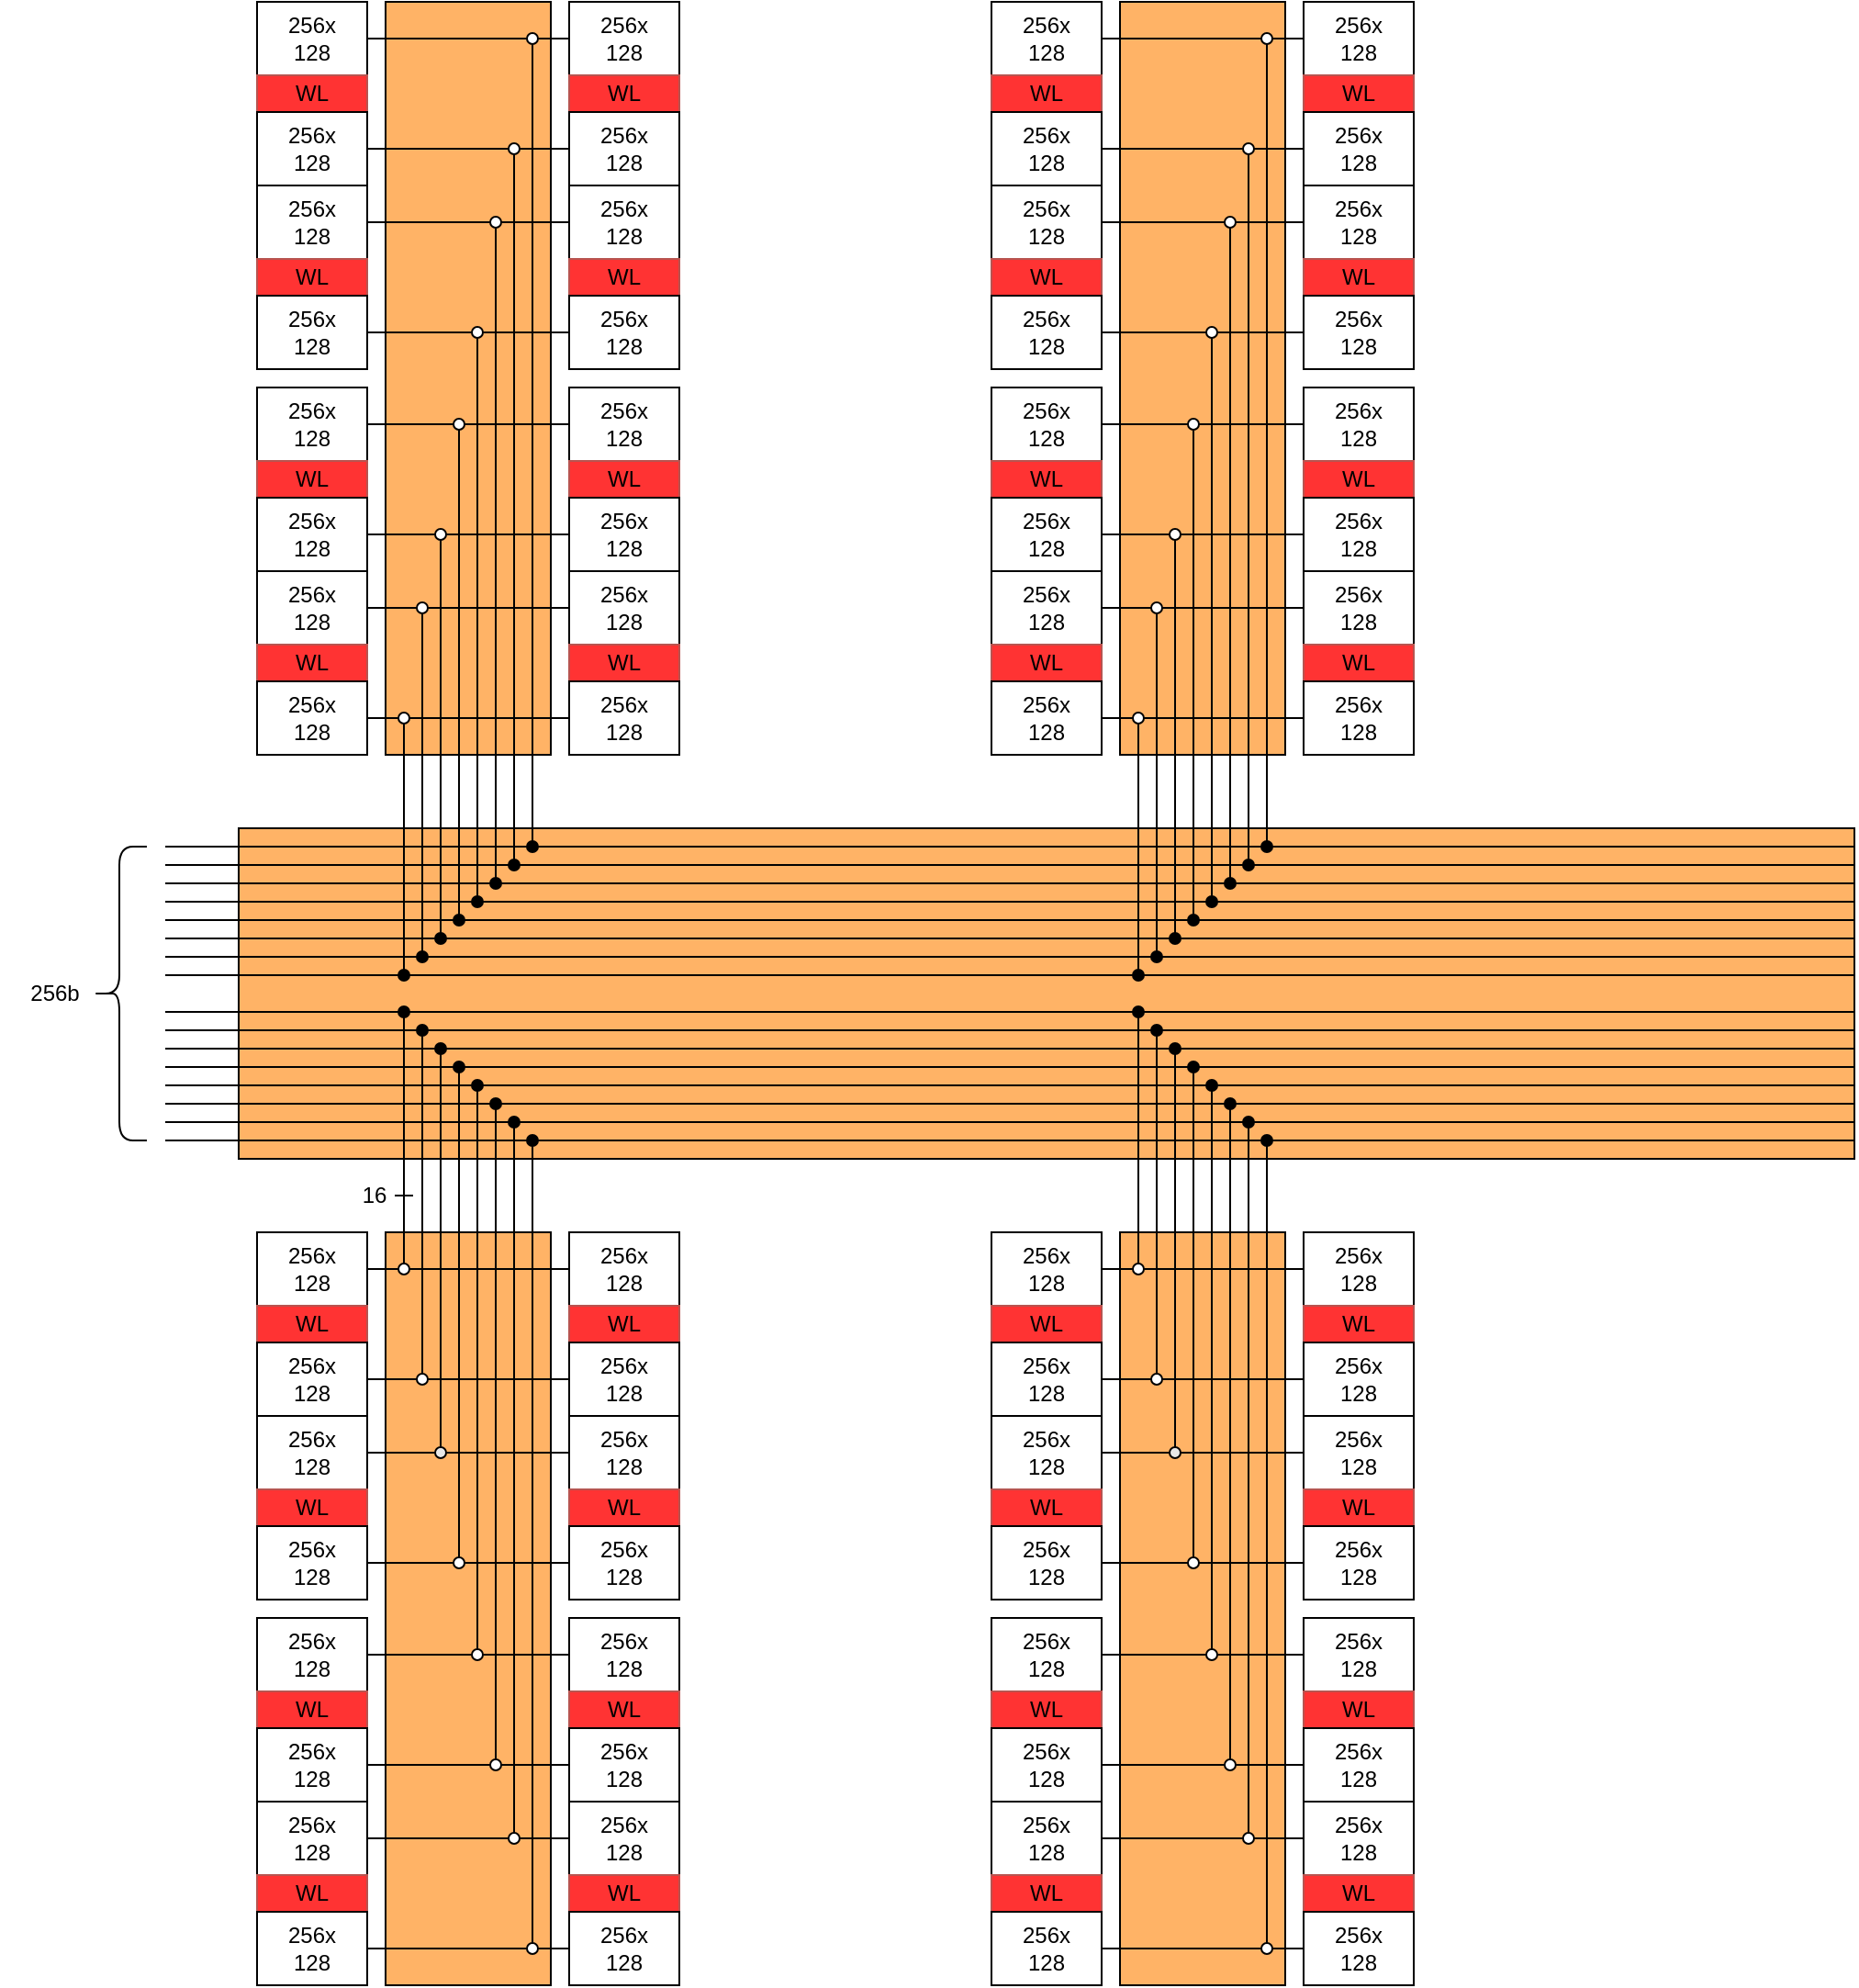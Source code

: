 <mxfile version="26.2.12" pages="2">
  <diagram name="data_path" id="Ddoi-UTif0A0S_QmjPPV">
    <mxGraphModel dx="2040" dy="2358" grid="1" gridSize="10" guides="1" tooltips="1" connect="1" arrows="1" fold="1" page="1" pageScale="1" pageWidth="827" pageHeight="1169" math="0" shadow="0">
      <root>
        <mxCell id="0" />
        <mxCell id="1" parent="0" />
        <mxCell id="xGAvHEMGW50SsRfJmS0v-1" value="" style="rounded=0;whiteSpace=wrap;html=1;fillColor=#FFB366;" vertex="1" parent="1">
          <mxGeometry x="200" y="180" width="880" height="180" as="geometry" />
        </mxCell>
        <mxCell id="xGAvHEMGW50SsRfJmS0v-26" value="" style="rounded=0;whiteSpace=wrap;html=1;fillColor=light-dark(#FFB366,#EDEDED);" vertex="1" parent="1">
          <mxGeometry x="280" y="400" width="90" height="410" as="geometry" />
        </mxCell>
        <mxCell id="xGAvHEMGW50SsRfJmS0v-43" value="" style="endArrow=none;html=1;rounded=0;" edge="1" parent="1">
          <mxGeometry width="50" height="50" relative="1" as="geometry">
            <mxPoint x="160" y="280" as="sourcePoint" />
            <mxPoint x="1080" y="280" as="targetPoint" />
          </mxGeometry>
        </mxCell>
        <mxCell id="xGAvHEMGW50SsRfJmS0v-27" style="edgeStyle=orthogonalEdgeStyle;rounded=0;orthogonalLoop=1;jettySize=auto;html=1;exitX=1;exitY=0.5;exitDx=0;exitDy=0;entryX=0;entryY=0.5;entryDx=0;entryDy=0;endArrow=none;startFill=0;" edge="1" parent="1" source="xGAvHEMGW50SsRfJmS0v-2" target="xGAvHEMGW50SsRfJmS0v-14">
          <mxGeometry relative="1" as="geometry" />
        </mxCell>
        <mxCell id="xGAvHEMGW50SsRfJmS0v-2" value="256x&lt;div&gt;128&lt;/div&gt;" style="rounded=0;whiteSpace=wrap;html=1;" vertex="1" parent="1">
          <mxGeometry x="210" y="400" width="60" height="40" as="geometry" />
        </mxCell>
        <mxCell id="xGAvHEMGW50SsRfJmS0v-3" value="WL" style="rounded=0;whiteSpace=wrap;html=1;fillColor=#FF3333;strokeColor=#b85450;" vertex="1" parent="1">
          <mxGeometry x="210" y="440" width="60" height="20" as="geometry" />
        </mxCell>
        <mxCell id="xGAvHEMGW50SsRfJmS0v-28" style="edgeStyle=orthogonalEdgeStyle;rounded=0;orthogonalLoop=1;jettySize=auto;html=1;exitX=1;exitY=0.5;exitDx=0;exitDy=0;entryX=0;entryY=0.5;entryDx=0;entryDy=0;endArrow=none;startFill=0;" edge="1" parent="1" source="xGAvHEMGW50SsRfJmS0v-4" target="xGAvHEMGW50SsRfJmS0v-16">
          <mxGeometry relative="1" as="geometry" />
        </mxCell>
        <mxCell id="xGAvHEMGW50SsRfJmS0v-4" value="256x&lt;div&gt;128&lt;/div&gt;" style="rounded=0;whiteSpace=wrap;html=1;" vertex="1" parent="1">
          <mxGeometry x="210" y="460" width="60" height="40" as="geometry" />
        </mxCell>
        <mxCell id="xGAvHEMGW50SsRfJmS0v-29" style="edgeStyle=orthogonalEdgeStyle;rounded=0;orthogonalLoop=1;jettySize=auto;html=1;exitX=1;exitY=0.5;exitDx=0;exitDy=0;entryX=0;entryY=0.5;entryDx=0;entryDy=0;endArrow=none;startFill=0;" edge="1" parent="1" source="xGAvHEMGW50SsRfJmS0v-5" target="xGAvHEMGW50SsRfJmS0v-17">
          <mxGeometry relative="1" as="geometry" />
        </mxCell>
        <mxCell id="xGAvHEMGW50SsRfJmS0v-5" value="256x&lt;div&gt;128&lt;/div&gt;" style="rounded=0;whiteSpace=wrap;html=1;" vertex="1" parent="1">
          <mxGeometry x="210" y="500" width="60" height="40" as="geometry" />
        </mxCell>
        <mxCell id="xGAvHEMGW50SsRfJmS0v-6" value="WL" style="rounded=0;whiteSpace=wrap;html=1;fillColor=#FF3333;strokeColor=#b85450;" vertex="1" parent="1">
          <mxGeometry x="210" y="540" width="60" height="20" as="geometry" />
        </mxCell>
        <mxCell id="xGAvHEMGW50SsRfJmS0v-30" style="edgeStyle=orthogonalEdgeStyle;rounded=0;orthogonalLoop=1;jettySize=auto;html=1;exitX=1;exitY=0.5;exitDx=0;exitDy=0;entryX=0;entryY=0.5;entryDx=0;entryDy=0;endArrow=none;startFill=0;" edge="1" parent="1" source="xGAvHEMGW50SsRfJmS0v-7" target="xGAvHEMGW50SsRfJmS0v-19">
          <mxGeometry relative="1" as="geometry" />
        </mxCell>
        <mxCell id="xGAvHEMGW50SsRfJmS0v-7" value="256x&lt;div&gt;128&lt;/div&gt;" style="rounded=0;whiteSpace=wrap;html=1;" vertex="1" parent="1">
          <mxGeometry x="210" y="560" width="60" height="40" as="geometry" />
        </mxCell>
        <mxCell id="xGAvHEMGW50SsRfJmS0v-31" style="edgeStyle=orthogonalEdgeStyle;rounded=0;orthogonalLoop=1;jettySize=auto;html=1;exitX=1;exitY=0.5;exitDx=0;exitDy=0;entryX=0;entryY=0.5;entryDx=0;entryDy=0;endArrow=none;startFill=0;" edge="1" parent="1" source="xGAvHEMGW50SsRfJmS0v-8" target="xGAvHEMGW50SsRfJmS0v-20">
          <mxGeometry relative="1" as="geometry" />
        </mxCell>
        <mxCell id="xGAvHEMGW50SsRfJmS0v-8" value="256x&lt;div&gt;128&lt;/div&gt;" style="rounded=0;whiteSpace=wrap;html=1;" vertex="1" parent="1">
          <mxGeometry x="210" y="610" width="60" height="40" as="geometry" />
        </mxCell>
        <mxCell id="xGAvHEMGW50SsRfJmS0v-9" value="WL" style="rounded=0;whiteSpace=wrap;html=1;fillColor=#FF3333;strokeColor=#b85450;" vertex="1" parent="1">
          <mxGeometry x="210" y="650" width="60" height="20" as="geometry" />
        </mxCell>
        <mxCell id="xGAvHEMGW50SsRfJmS0v-32" style="edgeStyle=orthogonalEdgeStyle;rounded=0;orthogonalLoop=1;jettySize=auto;html=1;exitX=1;exitY=0.5;exitDx=0;exitDy=0;entryX=0;entryY=0.5;entryDx=0;entryDy=0;endArrow=none;startFill=0;" edge="1" parent="1" source="xGAvHEMGW50SsRfJmS0v-10" target="xGAvHEMGW50SsRfJmS0v-22">
          <mxGeometry relative="1" as="geometry" />
        </mxCell>
        <mxCell id="xGAvHEMGW50SsRfJmS0v-10" value="256x&lt;div&gt;128&lt;/div&gt;" style="rounded=0;whiteSpace=wrap;html=1;" vertex="1" parent="1">
          <mxGeometry x="210" y="670" width="60" height="40" as="geometry" />
        </mxCell>
        <mxCell id="xGAvHEMGW50SsRfJmS0v-33" style="edgeStyle=orthogonalEdgeStyle;rounded=0;orthogonalLoop=1;jettySize=auto;html=1;exitX=1;exitY=0.5;exitDx=0;exitDy=0;entryX=0;entryY=0.5;entryDx=0;entryDy=0;endArrow=none;startFill=0;" edge="1" parent="1" source="xGAvHEMGW50SsRfJmS0v-11" target="xGAvHEMGW50SsRfJmS0v-23">
          <mxGeometry relative="1" as="geometry" />
        </mxCell>
        <mxCell id="xGAvHEMGW50SsRfJmS0v-11" value="256x&lt;div&gt;128&lt;/div&gt;" style="rounded=0;whiteSpace=wrap;html=1;" vertex="1" parent="1">
          <mxGeometry x="210" y="710" width="60" height="40" as="geometry" />
        </mxCell>
        <mxCell id="xGAvHEMGW50SsRfJmS0v-12" value="WL" style="rounded=0;whiteSpace=wrap;html=1;fillColor=#FF3333;strokeColor=#b85450;" vertex="1" parent="1">
          <mxGeometry x="210" y="750" width="60" height="20" as="geometry" />
        </mxCell>
        <mxCell id="xGAvHEMGW50SsRfJmS0v-34" style="edgeStyle=orthogonalEdgeStyle;rounded=0;orthogonalLoop=1;jettySize=auto;html=1;exitX=1;exitY=0.5;exitDx=0;exitDy=0;entryX=0;entryY=0.5;entryDx=0;entryDy=0;endArrow=none;startFill=0;" edge="1" parent="1" source="xGAvHEMGW50SsRfJmS0v-13" target="xGAvHEMGW50SsRfJmS0v-25">
          <mxGeometry relative="1" as="geometry" />
        </mxCell>
        <mxCell id="xGAvHEMGW50SsRfJmS0v-13" value="256x&lt;div&gt;128&lt;/div&gt;" style="rounded=0;whiteSpace=wrap;html=1;" vertex="1" parent="1">
          <mxGeometry x="210" y="770" width="60" height="40" as="geometry" />
        </mxCell>
        <mxCell id="xGAvHEMGW50SsRfJmS0v-14" value="256x&lt;div&gt;128&lt;/div&gt;" style="rounded=0;whiteSpace=wrap;html=1;" vertex="1" parent="1">
          <mxGeometry x="380" y="400" width="60" height="40" as="geometry" />
        </mxCell>
        <mxCell id="xGAvHEMGW50SsRfJmS0v-15" value="WL" style="rounded=0;whiteSpace=wrap;html=1;fillColor=#FF3333;strokeColor=#b85450;" vertex="1" parent="1">
          <mxGeometry x="380" y="440" width="60" height="20" as="geometry" />
        </mxCell>
        <mxCell id="xGAvHEMGW50SsRfJmS0v-16" value="256x&lt;div&gt;128&lt;/div&gt;" style="rounded=0;whiteSpace=wrap;html=1;" vertex="1" parent="1">
          <mxGeometry x="380" y="460" width="60" height="40" as="geometry" />
        </mxCell>
        <mxCell id="xGAvHEMGW50SsRfJmS0v-17" value="256x&lt;div&gt;128&lt;/div&gt;" style="rounded=0;whiteSpace=wrap;html=1;" vertex="1" parent="1">
          <mxGeometry x="380" y="500" width="60" height="40" as="geometry" />
        </mxCell>
        <mxCell id="xGAvHEMGW50SsRfJmS0v-18" value="WL" style="rounded=0;whiteSpace=wrap;html=1;fillColor=#FF3333;strokeColor=#b85450;" vertex="1" parent="1">
          <mxGeometry x="380" y="540" width="60" height="20" as="geometry" />
        </mxCell>
        <mxCell id="xGAvHEMGW50SsRfJmS0v-19" value="256x&lt;div&gt;128&lt;/div&gt;" style="rounded=0;whiteSpace=wrap;html=1;" vertex="1" parent="1">
          <mxGeometry x="380" y="560" width="60" height="40" as="geometry" />
        </mxCell>
        <mxCell id="xGAvHEMGW50SsRfJmS0v-20" value="256x&lt;div&gt;128&lt;/div&gt;" style="rounded=0;whiteSpace=wrap;html=1;" vertex="1" parent="1">
          <mxGeometry x="380" y="610" width="60" height="40" as="geometry" />
        </mxCell>
        <mxCell id="xGAvHEMGW50SsRfJmS0v-21" value="WL" style="rounded=0;whiteSpace=wrap;html=1;fillColor=#FF3333;strokeColor=#b85450;" vertex="1" parent="1">
          <mxGeometry x="380" y="650" width="60" height="20" as="geometry" />
        </mxCell>
        <mxCell id="xGAvHEMGW50SsRfJmS0v-22" value="256x&lt;div&gt;128&lt;/div&gt;" style="rounded=0;whiteSpace=wrap;html=1;" vertex="1" parent="1">
          <mxGeometry x="380" y="670" width="60" height="40" as="geometry" />
        </mxCell>
        <mxCell id="xGAvHEMGW50SsRfJmS0v-23" value="256x&lt;div&gt;128&lt;/div&gt;" style="rounded=0;whiteSpace=wrap;html=1;" vertex="1" parent="1">
          <mxGeometry x="380" y="710" width="60" height="40" as="geometry" />
        </mxCell>
        <mxCell id="xGAvHEMGW50SsRfJmS0v-24" value="WL" style="rounded=0;whiteSpace=wrap;html=1;fillColor=#FF3333;strokeColor=#b85450;" vertex="1" parent="1">
          <mxGeometry x="380" y="750" width="60" height="20" as="geometry" />
        </mxCell>
        <mxCell id="xGAvHEMGW50SsRfJmS0v-25" value="256x&lt;div&gt;128&lt;/div&gt;" style="rounded=0;whiteSpace=wrap;html=1;" vertex="1" parent="1">
          <mxGeometry x="380" y="770" width="60" height="40" as="geometry" />
        </mxCell>
        <mxCell id="xGAvHEMGW50SsRfJmS0v-36" value="" style="endArrow=none;html=1;rounded=0;" edge="1" parent="1">
          <mxGeometry width="50" height="50" relative="1" as="geometry">
            <mxPoint x="160" y="350" as="sourcePoint" />
            <mxPoint x="1080" y="350" as="targetPoint" />
          </mxGeometry>
        </mxCell>
        <mxCell id="xGAvHEMGW50SsRfJmS0v-37" value="" style="endArrow=none;html=1;rounded=0;" edge="1" parent="1">
          <mxGeometry width="50" height="50" relative="1" as="geometry">
            <mxPoint x="160" y="340" as="sourcePoint" />
            <mxPoint x="1080" y="340" as="targetPoint" />
          </mxGeometry>
        </mxCell>
        <mxCell id="xGAvHEMGW50SsRfJmS0v-38" value="" style="endArrow=none;html=1;rounded=0;" edge="1" parent="1">
          <mxGeometry width="50" height="50" relative="1" as="geometry">
            <mxPoint x="160" y="330" as="sourcePoint" />
            <mxPoint x="1080" y="330" as="targetPoint" />
          </mxGeometry>
        </mxCell>
        <mxCell id="xGAvHEMGW50SsRfJmS0v-39" value="" style="endArrow=none;html=1;rounded=0;" edge="1" parent="1">
          <mxGeometry width="50" height="50" relative="1" as="geometry">
            <mxPoint x="160" y="320" as="sourcePoint" />
            <mxPoint x="1080" y="320" as="targetPoint" />
          </mxGeometry>
        </mxCell>
        <mxCell id="xGAvHEMGW50SsRfJmS0v-40" value="" style="endArrow=none;html=1;rounded=0;" edge="1" parent="1">
          <mxGeometry width="50" height="50" relative="1" as="geometry">
            <mxPoint x="160" y="310" as="sourcePoint" />
            <mxPoint x="1080" y="310" as="targetPoint" />
          </mxGeometry>
        </mxCell>
        <mxCell id="xGAvHEMGW50SsRfJmS0v-41" value="" style="endArrow=none;html=1;rounded=0;" edge="1" parent="1">
          <mxGeometry width="50" height="50" relative="1" as="geometry">
            <mxPoint x="160" y="300" as="sourcePoint" />
            <mxPoint x="1080" y="300" as="targetPoint" />
          </mxGeometry>
        </mxCell>
        <mxCell id="xGAvHEMGW50SsRfJmS0v-42" value="" style="endArrow=none;html=1;rounded=0;" edge="1" parent="1">
          <mxGeometry width="50" height="50" relative="1" as="geometry">
            <mxPoint x="160" y="290" as="sourcePoint" />
            <mxPoint x="1080" y="290" as="targetPoint" />
          </mxGeometry>
        </mxCell>
        <mxCell id="xGAvHEMGW50SsRfJmS0v-45" value="" style="endArrow=oval;html=1;rounded=0;strokeColor=default;align=center;verticalAlign=middle;fontFamily=Helvetica;fontSize=11;fontColor=default;labelBackgroundColor=default;startArrow=oval;startFill=1;endFill=1;flowAnimation=0;startFillColor=#FFFFFF;" edge="1" parent="1">
          <mxGeometry width="50" height="50" relative="1" as="geometry">
            <mxPoint x="300" y="480" as="sourcePoint" />
            <mxPoint x="300" y="290" as="targetPoint" />
          </mxGeometry>
        </mxCell>
        <mxCell id="xGAvHEMGW50SsRfJmS0v-46" value="" style="endArrow=oval;html=1;rounded=0;strokeColor=default;align=center;verticalAlign=middle;fontFamily=Helvetica;fontSize=11;fontColor=default;labelBackgroundColor=default;startArrow=oval;startFill=1;endFill=1;flowAnimation=0;startFillColor=#E8E8E8;" edge="1" parent="1">
          <mxGeometry width="50" height="50" relative="1" as="geometry">
            <mxPoint x="310" y="520" as="sourcePoint" />
            <mxPoint x="310" y="300" as="targetPoint" />
          </mxGeometry>
        </mxCell>
        <mxCell id="xGAvHEMGW50SsRfJmS0v-47" value="" style="endArrow=oval;html=1;rounded=0;strokeColor=default;align=center;verticalAlign=middle;fontFamily=Helvetica;fontSize=11;fontColor=default;labelBackgroundColor=default;startArrow=oval;startFill=1;endFill=1;flowAnimation=0;startFillColor=#FFFFFF;" edge="1" parent="1">
          <mxGeometry width="50" height="50" relative="1" as="geometry">
            <mxPoint x="320" y="580" as="sourcePoint" />
            <mxPoint x="320" y="310" as="targetPoint" />
          </mxGeometry>
        </mxCell>
        <mxCell id="xGAvHEMGW50SsRfJmS0v-48" value="" style="endArrow=oval;html=1;rounded=0;strokeColor=default;align=center;verticalAlign=middle;fontFamily=Helvetica;fontSize=11;fontColor=default;labelBackgroundColor=default;startArrow=oval;startFill=1;endFill=1;flowAnimation=0;startFillColor=#FFFFFF;" edge="1" parent="1">
          <mxGeometry width="50" height="50" relative="1" as="geometry">
            <mxPoint x="330" y="630" as="sourcePoint" />
            <mxPoint x="330" y="320" as="targetPoint" />
          </mxGeometry>
        </mxCell>
        <mxCell id="xGAvHEMGW50SsRfJmS0v-49" value="" style="endArrow=oval;html=1;rounded=0;strokeColor=default;align=center;verticalAlign=middle;fontFamily=Helvetica;fontSize=11;fontColor=default;labelBackgroundColor=default;startArrow=oval;startFill=1;endFill=1;flowAnimation=0;startFillColor=#FFFFFF;" edge="1" parent="1">
          <mxGeometry width="50" height="50" relative="1" as="geometry">
            <mxPoint x="340" y="690" as="sourcePoint" />
            <mxPoint x="340" y="330" as="targetPoint" />
          </mxGeometry>
        </mxCell>
        <mxCell id="xGAvHEMGW50SsRfJmS0v-50" value="" style="endArrow=oval;html=1;rounded=0;strokeColor=default;align=center;verticalAlign=middle;fontFamily=Helvetica;fontSize=11;fontColor=default;labelBackgroundColor=default;startArrow=oval;startFill=1;endFill=1;flowAnimation=0;startFillColor=#FFFFFF;" edge="1" parent="1">
          <mxGeometry width="50" height="50" relative="1" as="geometry">
            <mxPoint x="350" y="730" as="sourcePoint" />
            <mxPoint x="350" y="340" as="targetPoint" />
          </mxGeometry>
        </mxCell>
        <mxCell id="xGAvHEMGW50SsRfJmS0v-51" value="" style="endArrow=oval;html=1;rounded=0;strokeColor=default;align=center;verticalAlign=middle;fontFamily=Helvetica;fontSize=11;fontColor=default;labelBackgroundColor=default;startArrow=oval;startFill=1;endFill=1;flowAnimation=0;startFillColor=#FFFFFF;" edge="1" parent="1">
          <mxGeometry width="50" height="50" relative="1" as="geometry">
            <mxPoint x="360" y="790" as="sourcePoint" />
            <mxPoint x="360" y="350" as="targetPoint" />
          </mxGeometry>
        </mxCell>
        <mxCell id="xGAvHEMGW50SsRfJmS0v-44" value="" style="endArrow=oval;html=1;rounded=0;startArrow=oval;startFill=1;endFill=1;flowAnimation=0;startFillColor=#FFFFFF;" edge="1" parent="1">
          <mxGeometry width="50" height="50" relative="1" as="geometry">
            <mxPoint x="290" y="420" as="sourcePoint" />
            <mxPoint x="290" y="280" as="targetPoint" />
          </mxGeometry>
        </mxCell>
        <mxCell id="xGAvHEMGW50SsRfJmS0v-56" value="" style="endArrow=none;html=1;rounded=0;" edge="1" parent="1">
          <mxGeometry width="50" height="50" relative="1" as="geometry">
            <mxPoint x="160" y="190" as="sourcePoint" />
            <mxPoint x="1080" y="190" as="targetPoint" />
          </mxGeometry>
        </mxCell>
        <mxCell id="xGAvHEMGW50SsRfJmS0v-57" value="" style="endArrow=none;html=1;rounded=0;" edge="1" parent="1">
          <mxGeometry width="50" height="50" relative="1" as="geometry">
            <mxPoint x="160" y="260" as="sourcePoint" />
            <mxPoint x="1080" y="260" as="targetPoint" />
          </mxGeometry>
        </mxCell>
        <mxCell id="xGAvHEMGW50SsRfJmS0v-58" value="" style="endArrow=none;html=1;rounded=0;" edge="1" parent="1">
          <mxGeometry width="50" height="50" relative="1" as="geometry">
            <mxPoint x="160" y="250" as="sourcePoint" />
            <mxPoint x="1080" y="250" as="targetPoint" />
          </mxGeometry>
        </mxCell>
        <mxCell id="xGAvHEMGW50SsRfJmS0v-59" value="" style="endArrow=none;html=1;rounded=0;" edge="1" parent="1">
          <mxGeometry width="50" height="50" relative="1" as="geometry">
            <mxPoint x="160" y="240" as="sourcePoint" />
            <mxPoint x="1080" y="240" as="targetPoint" />
          </mxGeometry>
        </mxCell>
        <mxCell id="xGAvHEMGW50SsRfJmS0v-60" value="" style="endArrow=none;html=1;rounded=0;" edge="1" parent="1">
          <mxGeometry width="50" height="50" relative="1" as="geometry">
            <mxPoint x="160" y="230" as="sourcePoint" />
            <mxPoint x="1080" y="230" as="targetPoint" />
          </mxGeometry>
        </mxCell>
        <mxCell id="xGAvHEMGW50SsRfJmS0v-61" value="" style="endArrow=none;html=1;rounded=0;" edge="1" parent="1">
          <mxGeometry width="50" height="50" relative="1" as="geometry">
            <mxPoint x="160" y="220" as="sourcePoint" />
            <mxPoint x="1080" y="220" as="targetPoint" />
          </mxGeometry>
        </mxCell>
        <mxCell id="xGAvHEMGW50SsRfJmS0v-62" value="" style="endArrow=none;html=1;rounded=0;" edge="1" parent="1">
          <mxGeometry width="50" height="50" relative="1" as="geometry">
            <mxPoint x="160" y="210" as="sourcePoint" />
            <mxPoint x="1080" y="210" as="targetPoint" />
          </mxGeometry>
        </mxCell>
        <mxCell id="xGAvHEMGW50SsRfJmS0v-63" value="" style="endArrow=none;html=1;rounded=0;" edge="1" parent="1">
          <mxGeometry width="50" height="50" relative="1" as="geometry">
            <mxPoint x="160" y="200" as="sourcePoint" />
            <mxPoint x="1080" y="200" as="targetPoint" />
          </mxGeometry>
        </mxCell>
        <mxCell id="xGAvHEMGW50SsRfJmS0v-64" value="" style="rounded=0;whiteSpace=wrap;html=1;fillColor=light-dark(#FFB366,#EDEDED);" vertex="1" parent="1">
          <mxGeometry x="680" y="400" width="90" height="410" as="geometry" />
        </mxCell>
        <mxCell id="xGAvHEMGW50SsRfJmS0v-65" style="edgeStyle=orthogonalEdgeStyle;rounded=0;orthogonalLoop=1;jettySize=auto;html=1;exitX=1;exitY=0.5;exitDx=0;exitDy=0;entryX=0;entryY=0.5;entryDx=0;entryDy=0;endArrow=none;startFill=0;" edge="1" parent="1" source="xGAvHEMGW50SsRfJmS0v-66" target="xGAvHEMGW50SsRfJmS0v-85">
          <mxGeometry relative="1" as="geometry" />
        </mxCell>
        <mxCell id="xGAvHEMGW50SsRfJmS0v-66" value="256x&lt;div&gt;128&lt;/div&gt;" style="rounded=0;whiteSpace=wrap;html=1;" vertex="1" parent="1">
          <mxGeometry x="610" y="400" width="60" height="40" as="geometry" />
        </mxCell>
        <mxCell id="xGAvHEMGW50SsRfJmS0v-67" value="WL" style="rounded=0;whiteSpace=wrap;html=1;fillColor=#FF3333;strokeColor=#b85450;" vertex="1" parent="1">
          <mxGeometry x="610" y="440" width="60" height="20" as="geometry" />
        </mxCell>
        <mxCell id="xGAvHEMGW50SsRfJmS0v-68" style="edgeStyle=orthogonalEdgeStyle;rounded=0;orthogonalLoop=1;jettySize=auto;html=1;exitX=1;exitY=0.5;exitDx=0;exitDy=0;entryX=0;entryY=0.5;entryDx=0;entryDy=0;endArrow=none;startFill=0;" edge="1" parent="1" source="xGAvHEMGW50SsRfJmS0v-69" target="xGAvHEMGW50SsRfJmS0v-87">
          <mxGeometry relative="1" as="geometry" />
        </mxCell>
        <mxCell id="xGAvHEMGW50SsRfJmS0v-69" value="256x&lt;div&gt;128&lt;/div&gt;" style="rounded=0;whiteSpace=wrap;html=1;" vertex="1" parent="1">
          <mxGeometry x="610" y="460" width="60" height="40" as="geometry" />
        </mxCell>
        <mxCell id="xGAvHEMGW50SsRfJmS0v-70" style="edgeStyle=orthogonalEdgeStyle;rounded=0;orthogonalLoop=1;jettySize=auto;html=1;exitX=1;exitY=0.5;exitDx=0;exitDy=0;entryX=0;entryY=0.5;entryDx=0;entryDy=0;endArrow=none;startFill=0;" edge="1" parent="1" source="xGAvHEMGW50SsRfJmS0v-71" target="xGAvHEMGW50SsRfJmS0v-88">
          <mxGeometry relative="1" as="geometry" />
        </mxCell>
        <mxCell id="xGAvHEMGW50SsRfJmS0v-71" value="256x&lt;div&gt;128&lt;/div&gt;" style="rounded=0;whiteSpace=wrap;html=1;" vertex="1" parent="1">
          <mxGeometry x="610" y="500" width="60" height="40" as="geometry" />
        </mxCell>
        <mxCell id="xGAvHEMGW50SsRfJmS0v-72" value="WL" style="rounded=0;whiteSpace=wrap;html=1;fillColor=#FF3333;strokeColor=#b85450;" vertex="1" parent="1">
          <mxGeometry x="610" y="540" width="60" height="20" as="geometry" />
        </mxCell>
        <mxCell id="xGAvHEMGW50SsRfJmS0v-73" style="edgeStyle=orthogonalEdgeStyle;rounded=0;orthogonalLoop=1;jettySize=auto;html=1;exitX=1;exitY=0.5;exitDx=0;exitDy=0;entryX=0;entryY=0.5;entryDx=0;entryDy=0;endArrow=none;startFill=0;" edge="1" parent="1" source="xGAvHEMGW50SsRfJmS0v-74" target="xGAvHEMGW50SsRfJmS0v-90">
          <mxGeometry relative="1" as="geometry" />
        </mxCell>
        <mxCell id="xGAvHEMGW50SsRfJmS0v-74" value="256x&lt;div&gt;128&lt;/div&gt;" style="rounded=0;whiteSpace=wrap;html=1;" vertex="1" parent="1">
          <mxGeometry x="610" y="560" width="60" height="40" as="geometry" />
        </mxCell>
        <mxCell id="xGAvHEMGW50SsRfJmS0v-75" style="edgeStyle=orthogonalEdgeStyle;rounded=0;orthogonalLoop=1;jettySize=auto;html=1;exitX=1;exitY=0.5;exitDx=0;exitDy=0;entryX=0;entryY=0.5;entryDx=0;entryDy=0;endArrow=none;startFill=0;" edge="1" parent="1" source="xGAvHEMGW50SsRfJmS0v-76" target="xGAvHEMGW50SsRfJmS0v-91">
          <mxGeometry relative="1" as="geometry" />
        </mxCell>
        <mxCell id="xGAvHEMGW50SsRfJmS0v-76" value="256x&lt;div&gt;128&lt;/div&gt;" style="rounded=0;whiteSpace=wrap;html=1;" vertex="1" parent="1">
          <mxGeometry x="610" y="610" width="60" height="40" as="geometry" />
        </mxCell>
        <mxCell id="xGAvHEMGW50SsRfJmS0v-77" value="WL" style="rounded=0;whiteSpace=wrap;html=1;fillColor=#FF3333;strokeColor=#b85450;" vertex="1" parent="1">
          <mxGeometry x="610" y="650" width="60" height="20" as="geometry" />
        </mxCell>
        <mxCell id="xGAvHEMGW50SsRfJmS0v-78" style="edgeStyle=orthogonalEdgeStyle;rounded=0;orthogonalLoop=1;jettySize=auto;html=1;exitX=1;exitY=0.5;exitDx=0;exitDy=0;entryX=0;entryY=0.5;entryDx=0;entryDy=0;endArrow=none;startFill=0;" edge="1" parent="1" source="xGAvHEMGW50SsRfJmS0v-79" target="xGAvHEMGW50SsRfJmS0v-93">
          <mxGeometry relative="1" as="geometry" />
        </mxCell>
        <mxCell id="xGAvHEMGW50SsRfJmS0v-79" value="256x&lt;div&gt;128&lt;/div&gt;" style="rounded=0;whiteSpace=wrap;html=1;" vertex="1" parent="1">
          <mxGeometry x="610" y="670" width="60" height="40" as="geometry" />
        </mxCell>
        <mxCell id="xGAvHEMGW50SsRfJmS0v-80" style="edgeStyle=orthogonalEdgeStyle;rounded=0;orthogonalLoop=1;jettySize=auto;html=1;exitX=1;exitY=0.5;exitDx=0;exitDy=0;entryX=0;entryY=0.5;entryDx=0;entryDy=0;endArrow=none;startFill=0;" edge="1" parent="1" source="xGAvHEMGW50SsRfJmS0v-81" target="xGAvHEMGW50SsRfJmS0v-94">
          <mxGeometry relative="1" as="geometry" />
        </mxCell>
        <mxCell id="xGAvHEMGW50SsRfJmS0v-81" value="256x&lt;div&gt;128&lt;/div&gt;" style="rounded=0;whiteSpace=wrap;html=1;" vertex="1" parent="1">
          <mxGeometry x="610" y="710" width="60" height="40" as="geometry" />
        </mxCell>
        <mxCell id="xGAvHEMGW50SsRfJmS0v-82" value="WL" style="rounded=0;whiteSpace=wrap;html=1;fillColor=#FF3333;strokeColor=#b85450;" vertex="1" parent="1">
          <mxGeometry x="610" y="750" width="60" height="20" as="geometry" />
        </mxCell>
        <mxCell id="xGAvHEMGW50SsRfJmS0v-83" style="edgeStyle=orthogonalEdgeStyle;rounded=0;orthogonalLoop=1;jettySize=auto;html=1;exitX=1;exitY=0.5;exitDx=0;exitDy=0;entryX=0;entryY=0.5;entryDx=0;entryDy=0;endArrow=none;startFill=0;" edge="1" parent="1" source="xGAvHEMGW50SsRfJmS0v-84" target="xGAvHEMGW50SsRfJmS0v-96">
          <mxGeometry relative="1" as="geometry" />
        </mxCell>
        <mxCell id="xGAvHEMGW50SsRfJmS0v-84" value="256x&lt;div&gt;128&lt;/div&gt;" style="rounded=0;whiteSpace=wrap;html=1;" vertex="1" parent="1">
          <mxGeometry x="610" y="770" width="60" height="40" as="geometry" />
        </mxCell>
        <mxCell id="xGAvHEMGW50SsRfJmS0v-85" value="256x&lt;div&gt;128&lt;/div&gt;" style="rounded=0;whiteSpace=wrap;html=1;" vertex="1" parent="1">
          <mxGeometry x="780" y="400" width="60" height="40" as="geometry" />
        </mxCell>
        <mxCell id="xGAvHEMGW50SsRfJmS0v-86" value="WL" style="rounded=0;whiteSpace=wrap;html=1;fillColor=#FF3333;strokeColor=#b85450;" vertex="1" parent="1">
          <mxGeometry x="780" y="440" width="60" height="20" as="geometry" />
        </mxCell>
        <mxCell id="xGAvHEMGW50SsRfJmS0v-87" value="256x&lt;div&gt;128&lt;/div&gt;" style="rounded=0;whiteSpace=wrap;html=1;" vertex="1" parent="1">
          <mxGeometry x="780" y="460" width="60" height="40" as="geometry" />
        </mxCell>
        <mxCell id="xGAvHEMGW50SsRfJmS0v-88" value="256x&lt;div&gt;128&lt;/div&gt;" style="rounded=0;whiteSpace=wrap;html=1;" vertex="1" parent="1">
          <mxGeometry x="780" y="500" width="60" height="40" as="geometry" />
        </mxCell>
        <mxCell id="xGAvHEMGW50SsRfJmS0v-89" value="WL" style="rounded=0;whiteSpace=wrap;html=1;fillColor=#FF3333;strokeColor=#b85450;" vertex="1" parent="1">
          <mxGeometry x="780" y="540" width="60" height="20" as="geometry" />
        </mxCell>
        <mxCell id="xGAvHEMGW50SsRfJmS0v-90" value="256x&lt;div&gt;128&lt;/div&gt;" style="rounded=0;whiteSpace=wrap;html=1;" vertex="1" parent="1">
          <mxGeometry x="780" y="560" width="60" height="40" as="geometry" />
        </mxCell>
        <mxCell id="xGAvHEMGW50SsRfJmS0v-91" value="256x&lt;div&gt;128&lt;/div&gt;" style="rounded=0;whiteSpace=wrap;html=1;" vertex="1" parent="1">
          <mxGeometry x="780" y="610" width="60" height="40" as="geometry" />
        </mxCell>
        <mxCell id="xGAvHEMGW50SsRfJmS0v-92" value="WL" style="rounded=0;whiteSpace=wrap;html=1;fillColor=#FF3333;strokeColor=#b85450;" vertex="1" parent="1">
          <mxGeometry x="780" y="650" width="60" height="20" as="geometry" />
        </mxCell>
        <mxCell id="xGAvHEMGW50SsRfJmS0v-93" value="256x&lt;div&gt;128&lt;/div&gt;" style="rounded=0;whiteSpace=wrap;html=1;" vertex="1" parent="1">
          <mxGeometry x="780" y="670" width="60" height="40" as="geometry" />
        </mxCell>
        <mxCell id="xGAvHEMGW50SsRfJmS0v-94" value="256x&lt;div&gt;128&lt;/div&gt;" style="rounded=0;whiteSpace=wrap;html=1;" vertex="1" parent="1">
          <mxGeometry x="780" y="710" width="60" height="40" as="geometry" />
        </mxCell>
        <mxCell id="xGAvHEMGW50SsRfJmS0v-95" value="WL" style="rounded=0;whiteSpace=wrap;html=1;fillColor=#FF3333;strokeColor=#b85450;" vertex="1" parent="1">
          <mxGeometry x="780" y="750" width="60" height="20" as="geometry" />
        </mxCell>
        <mxCell id="xGAvHEMGW50SsRfJmS0v-96" value="256x&lt;div&gt;128&lt;/div&gt;" style="rounded=0;whiteSpace=wrap;html=1;" vertex="1" parent="1">
          <mxGeometry x="780" y="770" width="60" height="40" as="geometry" />
        </mxCell>
        <mxCell id="xGAvHEMGW50SsRfJmS0v-97" value="" style="endArrow=oval;html=1;rounded=0;strokeColor=default;align=center;verticalAlign=middle;fontFamily=Helvetica;fontSize=11;fontColor=default;labelBackgroundColor=default;startArrow=oval;startFill=1;endFill=1;flowAnimation=0;startFillColor=#FFFFFF;" edge="1" parent="1">
          <mxGeometry width="50" height="50" relative="1" as="geometry">
            <mxPoint x="700" y="480" as="sourcePoint" />
            <mxPoint x="700" y="290" as="targetPoint" />
          </mxGeometry>
        </mxCell>
        <mxCell id="xGAvHEMGW50SsRfJmS0v-98" value="" style="endArrow=oval;html=1;rounded=0;strokeColor=default;align=center;verticalAlign=middle;fontFamily=Helvetica;fontSize=11;fontColor=default;labelBackgroundColor=default;startArrow=oval;startFill=1;endFill=1;flowAnimation=0;startFillColor=#E8E8E8;" edge="1" parent="1">
          <mxGeometry width="50" height="50" relative="1" as="geometry">
            <mxPoint x="710" y="520" as="sourcePoint" />
            <mxPoint x="710" y="300" as="targetPoint" />
          </mxGeometry>
        </mxCell>
        <mxCell id="xGAvHEMGW50SsRfJmS0v-99" value="" style="endArrow=oval;html=1;rounded=0;strokeColor=default;align=center;verticalAlign=middle;fontFamily=Helvetica;fontSize=11;fontColor=default;labelBackgroundColor=default;startArrow=oval;startFill=1;endFill=1;flowAnimation=0;startFillColor=#FFFFFF;" edge="1" parent="1">
          <mxGeometry width="50" height="50" relative="1" as="geometry">
            <mxPoint x="720" y="580" as="sourcePoint" />
            <mxPoint x="720" y="310" as="targetPoint" />
          </mxGeometry>
        </mxCell>
        <mxCell id="xGAvHEMGW50SsRfJmS0v-100" value="" style="endArrow=oval;html=1;rounded=0;strokeColor=default;align=center;verticalAlign=middle;fontFamily=Helvetica;fontSize=11;fontColor=default;labelBackgroundColor=default;startArrow=oval;startFill=1;endFill=1;flowAnimation=0;startFillColor=#FFFFFF;" edge="1" parent="1">
          <mxGeometry width="50" height="50" relative="1" as="geometry">
            <mxPoint x="730" y="630" as="sourcePoint" />
            <mxPoint x="730" y="320" as="targetPoint" />
          </mxGeometry>
        </mxCell>
        <mxCell id="xGAvHEMGW50SsRfJmS0v-101" value="" style="endArrow=oval;html=1;rounded=0;strokeColor=default;align=center;verticalAlign=middle;fontFamily=Helvetica;fontSize=11;fontColor=default;labelBackgroundColor=default;startArrow=oval;startFill=1;endFill=1;flowAnimation=0;startFillColor=#FFFFFF;" edge="1" parent="1">
          <mxGeometry width="50" height="50" relative="1" as="geometry">
            <mxPoint x="740" y="690" as="sourcePoint" />
            <mxPoint x="740" y="330" as="targetPoint" />
          </mxGeometry>
        </mxCell>
        <mxCell id="xGAvHEMGW50SsRfJmS0v-102" value="" style="endArrow=oval;html=1;rounded=0;strokeColor=default;align=center;verticalAlign=middle;fontFamily=Helvetica;fontSize=11;fontColor=default;labelBackgroundColor=default;startArrow=oval;startFill=1;endFill=1;flowAnimation=0;startFillColor=#FFFFFF;" edge="1" parent="1">
          <mxGeometry width="50" height="50" relative="1" as="geometry">
            <mxPoint x="750" y="730" as="sourcePoint" />
            <mxPoint x="750" y="340" as="targetPoint" />
          </mxGeometry>
        </mxCell>
        <mxCell id="xGAvHEMGW50SsRfJmS0v-103" value="" style="endArrow=oval;html=1;rounded=0;strokeColor=default;align=center;verticalAlign=middle;fontFamily=Helvetica;fontSize=11;fontColor=default;labelBackgroundColor=default;startArrow=oval;startFill=1;endFill=1;flowAnimation=0;startFillColor=#FFFFFF;" edge="1" parent="1">
          <mxGeometry width="50" height="50" relative="1" as="geometry">
            <mxPoint x="760" y="790" as="sourcePoint" />
            <mxPoint x="760" y="350" as="targetPoint" />
          </mxGeometry>
        </mxCell>
        <mxCell id="xGAvHEMGW50SsRfJmS0v-104" value="" style="endArrow=oval;html=1;rounded=0;startArrow=oval;startFill=1;endFill=1;flowAnimation=0;startFillColor=#FFFFFF;" edge="1" parent="1">
          <mxGeometry width="50" height="50" relative="1" as="geometry">
            <mxPoint x="690" y="420" as="sourcePoint" />
            <mxPoint x="690" y="280" as="targetPoint" />
          </mxGeometry>
        </mxCell>
        <mxCell id="xGAvHEMGW50SsRfJmS0v-108" value="" style="rounded=0;whiteSpace=wrap;html=1;fillColor=light-dark(#FFB366,#EDEDED);" vertex="1" parent="1">
          <mxGeometry x="280" y="-270" width="90" height="410" as="geometry" />
        </mxCell>
        <mxCell id="xGAvHEMGW50SsRfJmS0v-109" style="edgeStyle=orthogonalEdgeStyle;rounded=0;orthogonalLoop=1;jettySize=auto;html=1;exitX=1;exitY=0.5;exitDx=0;exitDy=0;entryX=0;entryY=0.5;entryDx=0;entryDy=0;endArrow=none;startFill=0;" edge="1" parent="1" source="xGAvHEMGW50SsRfJmS0v-110" target="xGAvHEMGW50SsRfJmS0v-129">
          <mxGeometry relative="1" as="geometry" />
        </mxCell>
        <mxCell id="xGAvHEMGW50SsRfJmS0v-110" value="256x&lt;div&gt;128&lt;/div&gt;" style="rounded=0;whiteSpace=wrap;html=1;" vertex="1" parent="1">
          <mxGeometry x="210" y="-270" width="60" height="40" as="geometry" />
        </mxCell>
        <mxCell id="xGAvHEMGW50SsRfJmS0v-111" value="WL" style="rounded=0;whiteSpace=wrap;html=1;fillColor=#FF3333;strokeColor=#b85450;" vertex="1" parent="1">
          <mxGeometry x="210" y="-230" width="60" height="20" as="geometry" />
        </mxCell>
        <mxCell id="xGAvHEMGW50SsRfJmS0v-112" style="edgeStyle=orthogonalEdgeStyle;rounded=0;orthogonalLoop=1;jettySize=auto;html=1;exitX=1;exitY=0.5;exitDx=0;exitDy=0;entryX=0;entryY=0.5;entryDx=0;entryDy=0;endArrow=none;startFill=0;" edge="1" parent="1" source="xGAvHEMGW50SsRfJmS0v-113" target="xGAvHEMGW50SsRfJmS0v-131">
          <mxGeometry relative="1" as="geometry" />
        </mxCell>
        <mxCell id="xGAvHEMGW50SsRfJmS0v-113" value="256x&lt;div&gt;128&lt;/div&gt;" style="rounded=0;whiteSpace=wrap;html=1;" vertex="1" parent="1">
          <mxGeometry x="210" y="-210" width="60" height="40" as="geometry" />
        </mxCell>
        <mxCell id="xGAvHEMGW50SsRfJmS0v-114" style="edgeStyle=orthogonalEdgeStyle;rounded=0;orthogonalLoop=1;jettySize=auto;html=1;exitX=1;exitY=0.5;exitDx=0;exitDy=0;entryX=0;entryY=0.5;entryDx=0;entryDy=0;endArrow=none;startFill=0;" edge="1" parent="1" source="xGAvHEMGW50SsRfJmS0v-115" target="xGAvHEMGW50SsRfJmS0v-132">
          <mxGeometry relative="1" as="geometry" />
        </mxCell>
        <mxCell id="xGAvHEMGW50SsRfJmS0v-115" value="256x&lt;div&gt;128&lt;/div&gt;" style="rounded=0;whiteSpace=wrap;html=1;" vertex="1" parent="1">
          <mxGeometry x="210" y="-170" width="60" height="40" as="geometry" />
        </mxCell>
        <mxCell id="xGAvHEMGW50SsRfJmS0v-116" value="WL" style="rounded=0;whiteSpace=wrap;html=1;fillColor=#FF3333;strokeColor=#b85450;" vertex="1" parent="1">
          <mxGeometry x="210" y="-130" width="60" height="20" as="geometry" />
        </mxCell>
        <mxCell id="xGAvHEMGW50SsRfJmS0v-117" style="edgeStyle=orthogonalEdgeStyle;rounded=0;orthogonalLoop=1;jettySize=auto;html=1;exitX=1;exitY=0.5;exitDx=0;exitDy=0;entryX=0;entryY=0.5;entryDx=0;entryDy=0;endArrow=none;startFill=0;" edge="1" parent="1" source="xGAvHEMGW50SsRfJmS0v-118" target="xGAvHEMGW50SsRfJmS0v-134">
          <mxGeometry relative="1" as="geometry" />
        </mxCell>
        <mxCell id="xGAvHEMGW50SsRfJmS0v-118" value="256x&lt;div&gt;128&lt;/div&gt;" style="rounded=0;whiteSpace=wrap;html=1;" vertex="1" parent="1">
          <mxGeometry x="210" y="-110" width="60" height="40" as="geometry" />
        </mxCell>
        <mxCell id="xGAvHEMGW50SsRfJmS0v-119" style="edgeStyle=orthogonalEdgeStyle;rounded=0;orthogonalLoop=1;jettySize=auto;html=1;exitX=1;exitY=0.5;exitDx=0;exitDy=0;entryX=0;entryY=0.5;entryDx=0;entryDy=0;endArrow=none;startFill=0;" edge="1" parent="1" source="xGAvHEMGW50SsRfJmS0v-120" target="xGAvHEMGW50SsRfJmS0v-135">
          <mxGeometry relative="1" as="geometry" />
        </mxCell>
        <mxCell id="xGAvHEMGW50SsRfJmS0v-120" value="256x&lt;div&gt;128&lt;/div&gt;" style="rounded=0;whiteSpace=wrap;html=1;" vertex="1" parent="1">
          <mxGeometry x="210" y="-60" width="60" height="40" as="geometry" />
        </mxCell>
        <mxCell id="xGAvHEMGW50SsRfJmS0v-121" value="WL" style="rounded=0;whiteSpace=wrap;html=1;fillColor=#FF3333;strokeColor=#b85450;" vertex="1" parent="1">
          <mxGeometry x="210" y="-20" width="60" height="20" as="geometry" />
        </mxCell>
        <mxCell id="xGAvHEMGW50SsRfJmS0v-122" style="edgeStyle=orthogonalEdgeStyle;rounded=0;orthogonalLoop=1;jettySize=auto;html=1;exitX=1;exitY=0.5;exitDx=0;exitDy=0;entryX=0;entryY=0.5;entryDx=0;entryDy=0;endArrow=none;startFill=0;" edge="1" parent="1" source="xGAvHEMGW50SsRfJmS0v-123" target="xGAvHEMGW50SsRfJmS0v-137">
          <mxGeometry relative="1" as="geometry" />
        </mxCell>
        <mxCell id="xGAvHEMGW50SsRfJmS0v-123" value="256x&lt;div&gt;128&lt;/div&gt;" style="rounded=0;whiteSpace=wrap;html=1;" vertex="1" parent="1">
          <mxGeometry x="210" width="60" height="40" as="geometry" />
        </mxCell>
        <mxCell id="xGAvHEMGW50SsRfJmS0v-124" style="edgeStyle=orthogonalEdgeStyle;rounded=0;orthogonalLoop=1;jettySize=auto;html=1;exitX=1;exitY=0.5;exitDx=0;exitDy=0;entryX=0;entryY=0.5;entryDx=0;entryDy=0;endArrow=none;startFill=0;" edge="1" parent="1" source="xGAvHEMGW50SsRfJmS0v-125" target="xGAvHEMGW50SsRfJmS0v-138">
          <mxGeometry relative="1" as="geometry" />
        </mxCell>
        <mxCell id="xGAvHEMGW50SsRfJmS0v-125" value="256x&lt;div&gt;128&lt;/div&gt;" style="rounded=0;whiteSpace=wrap;html=1;" vertex="1" parent="1">
          <mxGeometry x="210" y="40" width="60" height="40" as="geometry" />
        </mxCell>
        <mxCell id="xGAvHEMGW50SsRfJmS0v-126" value="WL" style="rounded=0;whiteSpace=wrap;html=1;fillColor=#FF3333;strokeColor=#b85450;" vertex="1" parent="1">
          <mxGeometry x="210" y="80" width="60" height="20" as="geometry" />
        </mxCell>
        <mxCell id="xGAvHEMGW50SsRfJmS0v-127" style="edgeStyle=orthogonalEdgeStyle;rounded=0;orthogonalLoop=1;jettySize=auto;html=1;exitX=1;exitY=0.5;exitDx=0;exitDy=0;entryX=0;entryY=0.5;entryDx=0;entryDy=0;endArrow=none;startFill=0;" edge="1" parent="1" source="xGAvHEMGW50SsRfJmS0v-128" target="xGAvHEMGW50SsRfJmS0v-140">
          <mxGeometry relative="1" as="geometry" />
        </mxCell>
        <mxCell id="xGAvHEMGW50SsRfJmS0v-128" value="256x&lt;div&gt;128&lt;/div&gt;" style="rounded=0;whiteSpace=wrap;html=1;" vertex="1" parent="1">
          <mxGeometry x="210" y="100" width="60" height="40" as="geometry" />
        </mxCell>
        <mxCell id="xGAvHEMGW50SsRfJmS0v-129" value="256x&lt;div&gt;128&lt;/div&gt;" style="rounded=0;whiteSpace=wrap;html=1;" vertex="1" parent="1">
          <mxGeometry x="380" y="-270" width="60" height="40" as="geometry" />
        </mxCell>
        <mxCell id="xGAvHEMGW50SsRfJmS0v-130" value="WL" style="rounded=0;whiteSpace=wrap;html=1;fillColor=#FF3333;strokeColor=#b85450;" vertex="1" parent="1">
          <mxGeometry x="380" y="-230" width="60" height="20" as="geometry" />
        </mxCell>
        <mxCell id="xGAvHEMGW50SsRfJmS0v-131" value="256x&lt;div&gt;128&lt;/div&gt;" style="rounded=0;whiteSpace=wrap;html=1;" vertex="1" parent="1">
          <mxGeometry x="380" y="-210" width="60" height="40" as="geometry" />
        </mxCell>
        <mxCell id="xGAvHEMGW50SsRfJmS0v-132" value="256x&lt;div&gt;128&lt;/div&gt;" style="rounded=0;whiteSpace=wrap;html=1;" vertex="1" parent="1">
          <mxGeometry x="380" y="-170" width="60" height="40" as="geometry" />
        </mxCell>
        <mxCell id="xGAvHEMGW50SsRfJmS0v-133" value="WL" style="rounded=0;whiteSpace=wrap;html=1;fillColor=#FF3333;strokeColor=#b85450;" vertex="1" parent="1">
          <mxGeometry x="380" y="-130" width="60" height="20" as="geometry" />
        </mxCell>
        <mxCell id="xGAvHEMGW50SsRfJmS0v-134" value="256x&lt;div&gt;128&lt;/div&gt;" style="rounded=0;whiteSpace=wrap;html=1;" vertex="1" parent="1">
          <mxGeometry x="380" y="-110" width="60" height="40" as="geometry" />
        </mxCell>
        <mxCell id="xGAvHEMGW50SsRfJmS0v-135" value="256x&lt;div&gt;128&lt;/div&gt;" style="rounded=0;whiteSpace=wrap;html=1;" vertex="1" parent="1">
          <mxGeometry x="380" y="-60" width="60" height="40" as="geometry" />
        </mxCell>
        <mxCell id="xGAvHEMGW50SsRfJmS0v-136" value="WL" style="rounded=0;whiteSpace=wrap;html=1;fillColor=#FF3333;strokeColor=#b85450;" vertex="1" parent="1">
          <mxGeometry x="380" y="-20" width="60" height="20" as="geometry" />
        </mxCell>
        <mxCell id="xGAvHEMGW50SsRfJmS0v-137" value="256x&lt;div&gt;128&lt;/div&gt;" style="rounded=0;whiteSpace=wrap;html=1;" vertex="1" parent="1">
          <mxGeometry x="380" width="60" height="40" as="geometry" />
        </mxCell>
        <mxCell id="xGAvHEMGW50SsRfJmS0v-138" value="256x&lt;div&gt;128&lt;/div&gt;" style="rounded=0;whiteSpace=wrap;html=1;" vertex="1" parent="1">
          <mxGeometry x="380" y="40" width="60" height="40" as="geometry" />
        </mxCell>
        <mxCell id="xGAvHEMGW50SsRfJmS0v-139" value="WL" style="rounded=0;whiteSpace=wrap;html=1;fillColor=#FF3333;strokeColor=#b85450;" vertex="1" parent="1">
          <mxGeometry x="380" y="80" width="60" height="20" as="geometry" />
        </mxCell>
        <mxCell id="xGAvHEMGW50SsRfJmS0v-140" value="256x&lt;div&gt;128&lt;/div&gt;" style="rounded=0;whiteSpace=wrap;html=1;" vertex="1" parent="1">
          <mxGeometry x="380" y="100" width="60" height="40" as="geometry" />
        </mxCell>
        <mxCell id="xGAvHEMGW50SsRfJmS0v-141" value="" style="endArrow=oval;html=1;rounded=0;strokeColor=default;align=center;verticalAlign=middle;fontFamily=Helvetica;fontSize=11;fontColor=default;labelBackgroundColor=default;startArrow=oval;startFill=1;endFill=1;flowAnimation=0;endFillColor=#FFFFFF;" edge="1" parent="1">
          <mxGeometry width="50" height="50" relative="1" as="geometry">
            <mxPoint x="290" y="260" as="sourcePoint" />
            <mxPoint x="290" y="120" as="targetPoint" />
          </mxGeometry>
        </mxCell>
        <mxCell id="xGAvHEMGW50SsRfJmS0v-142" value="" style="endArrow=oval;html=1;rounded=0;strokeColor=default;align=center;verticalAlign=middle;fontFamily=Helvetica;fontSize=11;fontColor=default;labelBackgroundColor=default;startArrow=oval;startFill=1;endFill=1;flowAnimation=0;endFillColor=#FFFFFF;" edge="1" parent="1">
          <mxGeometry width="50" height="50" relative="1" as="geometry">
            <mxPoint x="300" y="250" as="sourcePoint" />
            <mxPoint x="300" y="60" as="targetPoint" />
          </mxGeometry>
        </mxCell>
        <mxCell id="xGAvHEMGW50SsRfJmS0v-143" value="" style="endArrow=oval;html=1;rounded=0;strokeColor=default;align=center;verticalAlign=middle;fontFamily=Helvetica;fontSize=11;fontColor=default;labelBackgroundColor=default;startArrow=oval;startFill=1;endFill=1;flowAnimation=0;endFillColor=#FFFFFF;" edge="1" parent="1">
          <mxGeometry width="50" height="50" relative="1" as="geometry">
            <mxPoint x="310" y="240" as="sourcePoint" />
            <mxPoint x="310" y="20" as="targetPoint" />
          </mxGeometry>
        </mxCell>
        <mxCell id="xGAvHEMGW50SsRfJmS0v-144" value="" style="endArrow=oval;html=1;rounded=0;strokeColor=default;align=center;verticalAlign=middle;fontFamily=Helvetica;fontSize=11;fontColor=default;labelBackgroundColor=default;startArrow=oval;startFill=1;endFill=1;flowAnimation=0;endFillColor=#FFFFFF;" edge="1" parent="1">
          <mxGeometry width="50" height="50" relative="1" as="geometry">
            <mxPoint x="320" y="230" as="sourcePoint" />
            <mxPoint x="320" y="-40" as="targetPoint" />
          </mxGeometry>
        </mxCell>
        <mxCell id="xGAvHEMGW50SsRfJmS0v-145" value="" style="endArrow=oval;html=1;rounded=0;strokeColor=default;align=center;verticalAlign=middle;fontFamily=Helvetica;fontSize=11;fontColor=default;labelBackgroundColor=default;startArrow=oval;startFill=1;endFill=1;flowAnimation=0;endFillColor=#FFFFFF;" edge="1" parent="1">
          <mxGeometry width="50" height="50" relative="1" as="geometry">
            <mxPoint x="330" y="220" as="sourcePoint" />
            <mxPoint x="330" y="-90" as="targetPoint" />
          </mxGeometry>
        </mxCell>
        <mxCell id="xGAvHEMGW50SsRfJmS0v-146" value="" style="endArrow=oval;html=1;rounded=0;strokeColor=default;align=center;verticalAlign=middle;fontFamily=Helvetica;fontSize=11;fontColor=default;labelBackgroundColor=default;startArrow=oval;startFill=1;endFill=1;flowAnimation=0;endFillColor=#FFFFFF;" edge="1" parent="1">
          <mxGeometry width="50" height="50" relative="1" as="geometry">
            <mxPoint x="340" y="210" as="sourcePoint" />
            <mxPoint x="340" y="-150" as="targetPoint" />
          </mxGeometry>
        </mxCell>
        <mxCell id="xGAvHEMGW50SsRfJmS0v-147" value="" style="endArrow=oval;html=1;rounded=0;strokeColor=default;align=center;verticalAlign=middle;fontFamily=Helvetica;fontSize=11;fontColor=default;labelBackgroundColor=default;startArrow=oval;startFill=1;endFill=1;flowAnimation=0;endFillColor=#FFFFFF;" edge="1" parent="1">
          <mxGeometry width="50" height="50" relative="1" as="geometry">
            <mxPoint x="350" y="200" as="sourcePoint" />
            <mxPoint x="350" y="-190" as="targetPoint" />
          </mxGeometry>
        </mxCell>
        <mxCell id="xGAvHEMGW50SsRfJmS0v-148" value="" style="endArrow=oval;html=1;rounded=0;strokeColor=default;align=center;verticalAlign=middle;fontFamily=Helvetica;fontSize=11;fontColor=default;labelBackgroundColor=default;startArrow=oval;startFill=1;endFill=1;flowAnimation=0;endFillColor=#FFFFFF;" edge="1" parent="1">
          <mxGeometry width="50" height="50" relative="1" as="geometry">
            <mxPoint x="360" y="190" as="sourcePoint" />
            <mxPoint x="360" y="-250" as="targetPoint" />
          </mxGeometry>
        </mxCell>
        <mxCell id="xGAvHEMGW50SsRfJmS0v-149" value="" style="rounded=0;whiteSpace=wrap;html=1;fillColor=light-dark(#FFB366,#EDEDED);" vertex="1" parent="1">
          <mxGeometry x="680" y="-270" width="90" height="410" as="geometry" />
        </mxCell>
        <mxCell id="xGAvHEMGW50SsRfJmS0v-150" style="edgeStyle=orthogonalEdgeStyle;rounded=0;orthogonalLoop=1;jettySize=auto;html=1;exitX=1;exitY=0.5;exitDx=0;exitDy=0;entryX=0;entryY=0.5;entryDx=0;entryDy=0;endArrow=none;startFill=0;" edge="1" parent="1" source="xGAvHEMGW50SsRfJmS0v-151" target="xGAvHEMGW50SsRfJmS0v-170">
          <mxGeometry relative="1" as="geometry" />
        </mxCell>
        <mxCell id="xGAvHEMGW50SsRfJmS0v-151" value="256x&lt;div&gt;128&lt;/div&gt;" style="rounded=0;whiteSpace=wrap;html=1;" vertex="1" parent="1">
          <mxGeometry x="610" y="-270" width="60" height="40" as="geometry" />
        </mxCell>
        <mxCell id="xGAvHEMGW50SsRfJmS0v-152" value="WL" style="rounded=0;whiteSpace=wrap;html=1;fillColor=#FF3333;strokeColor=#b85450;" vertex="1" parent="1">
          <mxGeometry x="610" y="-230" width="60" height="20" as="geometry" />
        </mxCell>
        <mxCell id="xGAvHEMGW50SsRfJmS0v-153" style="edgeStyle=orthogonalEdgeStyle;rounded=0;orthogonalLoop=1;jettySize=auto;html=1;exitX=1;exitY=0.5;exitDx=0;exitDy=0;entryX=0;entryY=0.5;entryDx=0;entryDy=0;endArrow=none;startFill=0;" edge="1" parent="1" source="xGAvHEMGW50SsRfJmS0v-154" target="xGAvHEMGW50SsRfJmS0v-172">
          <mxGeometry relative="1" as="geometry" />
        </mxCell>
        <mxCell id="xGAvHEMGW50SsRfJmS0v-154" value="256x&lt;div&gt;128&lt;/div&gt;" style="rounded=0;whiteSpace=wrap;html=1;" vertex="1" parent="1">
          <mxGeometry x="610" y="-210" width="60" height="40" as="geometry" />
        </mxCell>
        <mxCell id="xGAvHEMGW50SsRfJmS0v-155" style="edgeStyle=orthogonalEdgeStyle;rounded=0;orthogonalLoop=1;jettySize=auto;html=1;exitX=1;exitY=0.5;exitDx=0;exitDy=0;entryX=0;entryY=0.5;entryDx=0;entryDy=0;endArrow=none;startFill=0;" edge="1" parent="1" source="xGAvHEMGW50SsRfJmS0v-156" target="xGAvHEMGW50SsRfJmS0v-173">
          <mxGeometry relative="1" as="geometry" />
        </mxCell>
        <mxCell id="xGAvHEMGW50SsRfJmS0v-156" value="256x&lt;div&gt;128&lt;/div&gt;" style="rounded=0;whiteSpace=wrap;html=1;" vertex="1" parent="1">
          <mxGeometry x="610" y="-170" width="60" height="40" as="geometry" />
        </mxCell>
        <mxCell id="xGAvHEMGW50SsRfJmS0v-157" value="WL" style="rounded=0;whiteSpace=wrap;html=1;fillColor=#FF3333;strokeColor=#b85450;" vertex="1" parent="1">
          <mxGeometry x="610" y="-130" width="60" height="20" as="geometry" />
        </mxCell>
        <mxCell id="xGAvHEMGW50SsRfJmS0v-158" style="edgeStyle=orthogonalEdgeStyle;rounded=0;orthogonalLoop=1;jettySize=auto;html=1;exitX=1;exitY=0.5;exitDx=0;exitDy=0;entryX=0;entryY=0.5;entryDx=0;entryDy=0;endArrow=none;startFill=0;" edge="1" parent="1" source="xGAvHEMGW50SsRfJmS0v-159" target="xGAvHEMGW50SsRfJmS0v-175">
          <mxGeometry relative="1" as="geometry" />
        </mxCell>
        <mxCell id="xGAvHEMGW50SsRfJmS0v-159" value="256x&lt;div&gt;128&lt;/div&gt;" style="rounded=0;whiteSpace=wrap;html=1;" vertex="1" parent="1">
          <mxGeometry x="610" y="-110" width="60" height="40" as="geometry" />
        </mxCell>
        <mxCell id="xGAvHEMGW50SsRfJmS0v-160" style="edgeStyle=orthogonalEdgeStyle;rounded=0;orthogonalLoop=1;jettySize=auto;html=1;exitX=1;exitY=0.5;exitDx=0;exitDy=0;entryX=0;entryY=0.5;entryDx=0;entryDy=0;endArrow=none;startFill=0;" edge="1" parent="1" source="xGAvHEMGW50SsRfJmS0v-161" target="xGAvHEMGW50SsRfJmS0v-176">
          <mxGeometry relative="1" as="geometry" />
        </mxCell>
        <mxCell id="xGAvHEMGW50SsRfJmS0v-161" value="256x&lt;div&gt;128&lt;/div&gt;" style="rounded=0;whiteSpace=wrap;html=1;" vertex="1" parent="1">
          <mxGeometry x="610" y="-60" width="60" height="40" as="geometry" />
        </mxCell>
        <mxCell id="xGAvHEMGW50SsRfJmS0v-162" value="WL" style="rounded=0;whiteSpace=wrap;html=1;fillColor=#FF3333;strokeColor=#b85450;" vertex="1" parent="1">
          <mxGeometry x="610" y="-20" width="60" height="20" as="geometry" />
        </mxCell>
        <mxCell id="xGAvHEMGW50SsRfJmS0v-163" style="edgeStyle=orthogonalEdgeStyle;rounded=0;orthogonalLoop=1;jettySize=auto;html=1;exitX=1;exitY=0.5;exitDx=0;exitDy=0;entryX=0;entryY=0.5;entryDx=0;entryDy=0;endArrow=none;startFill=0;" edge="1" parent="1" source="xGAvHEMGW50SsRfJmS0v-164" target="xGAvHEMGW50SsRfJmS0v-178">
          <mxGeometry relative="1" as="geometry" />
        </mxCell>
        <mxCell id="xGAvHEMGW50SsRfJmS0v-164" value="256x&lt;div&gt;128&lt;/div&gt;" style="rounded=0;whiteSpace=wrap;html=1;" vertex="1" parent="1">
          <mxGeometry x="610" width="60" height="40" as="geometry" />
        </mxCell>
        <mxCell id="xGAvHEMGW50SsRfJmS0v-165" style="edgeStyle=orthogonalEdgeStyle;rounded=0;orthogonalLoop=1;jettySize=auto;html=1;exitX=1;exitY=0.5;exitDx=0;exitDy=0;entryX=0;entryY=0.5;entryDx=0;entryDy=0;endArrow=none;startFill=0;" edge="1" parent="1" source="xGAvHEMGW50SsRfJmS0v-166" target="xGAvHEMGW50SsRfJmS0v-179">
          <mxGeometry relative="1" as="geometry" />
        </mxCell>
        <mxCell id="xGAvHEMGW50SsRfJmS0v-166" value="256x&lt;div&gt;128&lt;/div&gt;" style="rounded=0;whiteSpace=wrap;html=1;" vertex="1" parent="1">
          <mxGeometry x="610" y="40" width="60" height="40" as="geometry" />
        </mxCell>
        <mxCell id="xGAvHEMGW50SsRfJmS0v-167" value="WL" style="rounded=0;whiteSpace=wrap;html=1;fillColor=#FF3333;strokeColor=#b85450;" vertex="1" parent="1">
          <mxGeometry x="610" y="80" width="60" height="20" as="geometry" />
        </mxCell>
        <mxCell id="xGAvHEMGW50SsRfJmS0v-168" style="edgeStyle=orthogonalEdgeStyle;rounded=0;orthogonalLoop=1;jettySize=auto;html=1;exitX=1;exitY=0.5;exitDx=0;exitDy=0;entryX=0;entryY=0.5;entryDx=0;entryDy=0;endArrow=none;startFill=0;" edge="1" parent="1" source="xGAvHEMGW50SsRfJmS0v-169" target="xGAvHEMGW50SsRfJmS0v-181">
          <mxGeometry relative="1" as="geometry" />
        </mxCell>
        <mxCell id="xGAvHEMGW50SsRfJmS0v-169" value="256x&lt;div&gt;128&lt;/div&gt;" style="rounded=0;whiteSpace=wrap;html=1;" vertex="1" parent="1">
          <mxGeometry x="610" y="100" width="60" height="40" as="geometry" />
        </mxCell>
        <mxCell id="xGAvHEMGW50SsRfJmS0v-170" value="256x&lt;div&gt;128&lt;/div&gt;" style="rounded=0;whiteSpace=wrap;html=1;" vertex="1" parent="1">
          <mxGeometry x="780" y="-270" width="60" height="40" as="geometry" />
        </mxCell>
        <mxCell id="xGAvHEMGW50SsRfJmS0v-171" value="WL" style="rounded=0;whiteSpace=wrap;html=1;fillColor=#FF3333;strokeColor=#b85450;" vertex="1" parent="1">
          <mxGeometry x="780" y="-230" width="60" height="20" as="geometry" />
        </mxCell>
        <mxCell id="xGAvHEMGW50SsRfJmS0v-172" value="256x&lt;div&gt;128&lt;/div&gt;" style="rounded=0;whiteSpace=wrap;html=1;" vertex="1" parent="1">
          <mxGeometry x="780" y="-210" width="60" height="40" as="geometry" />
        </mxCell>
        <mxCell id="xGAvHEMGW50SsRfJmS0v-173" value="256x&lt;div&gt;128&lt;/div&gt;" style="rounded=0;whiteSpace=wrap;html=1;" vertex="1" parent="1">
          <mxGeometry x="780" y="-170" width="60" height="40" as="geometry" />
        </mxCell>
        <mxCell id="xGAvHEMGW50SsRfJmS0v-174" value="WL" style="rounded=0;whiteSpace=wrap;html=1;fillColor=#FF3333;strokeColor=#b85450;" vertex="1" parent="1">
          <mxGeometry x="780" y="-130" width="60" height="20" as="geometry" />
        </mxCell>
        <mxCell id="xGAvHEMGW50SsRfJmS0v-175" value="256x&lt;div&gt;128&lt;/div&gt;" style="rounded=0;whiteSpace=wrap;html=1;" vertex="1" parent="1">
          <mxGeometry x="780" y="-110" width="60" height="40" as="geometry" />
        </mxCell>
        <mxCell id="xGAvHEMGW50SsRfJmS0v-176" value="256x&lt;div&gt;128&lt;/div&gt;" style="rounded=0;whiteSpace=wrap;html=1;" vertex="1" parent="1">
          <mxGeometry x="780" y="-60" width="60" height="40" as="geometry" />
        </mxCell>
        <mxCell id="xGAvHEMGW50SsRfJmS0v-177" value="WL" style="rounded=0;whiteSpace=wrap;html=1;fillColor=#FF3333;strokeColor=#b85450;" vertex="1" parent="1">
          <mxGeometry x="780" y="-20" width="60" height="20" as="geometry" />
        </mxCell>
        <mxCell id="xGAvHEMGW50SsRfJmS0v-178" value="256x&lt;div&gt;128&lt;/div&gt;" style="rounded=0;whiteSpace=wrap;html=1;" vertex="1" parent="1">
          <mxGeometry x="780" width="60" height="40" as="geometry" />
        </mxCell>
        <mxCell id="xGAvHEMGW50SsRfJmS0v-179" value="256x&lt;div&gt;128&lt;/div&gt;" style="rounded=0;whiteSpace=wrap;html=1;" vertex="1" parent="1">
          <mxGeometry x="780" y="40" width="60" height="40" as="geometry" />
        </mxCell>
        <mxCell id="xGAvHEMGW50SsRfJmS0v-180" value="WL" style="rounded=0;whiteSpace=wrap;html=1;fillColor=#FF3333;strokeColor=#b85450;" vertex="1" parent="1">
          <mxGeometry x="780" y="80" width="60" height="20" as="geometry" />
        </mxCell>
        <mxCell id="xGAvHEMGW50SsRfJmS0v-181" value="256x&lt;div&gt;128&lt;/div&gt;" style="rounded=0;whiteSpace=wrap;html=1;" vertex="1" parent="1">
          <mxGeometry x="780" y="100" width="60" height="40" as="geometry" />
        </mxCell>
        <mxCell id="xGAvHEMGW50SsRfJmS0v-182" value="" style="endArrow=oval;html=1;rounded=0;strokeColor=default;align=center;verticalAlign=middle;fontFamily=Helvetica;fontSize=11;fontColor=default;labelBackgroundColor=default;startArrow=oval;startFill=1;endFill=1;flowAnimation=0;endFillColor=#FFFFFF;" edge="1" parent="1">
          <mxGeometry width="50" height="50" relative="1" as="geometry">
            <mxPoint x="690" y="260" as="sourcePoint" />
            <mxPoint x="690" y="120" as="targetPoint" />
          </mxGeometry>
        </mxCell>
        <mxCell id="xGAvHEMGW50SsRfJmS0v-183" value="" style="endArrow=oval;html=1;rounded=0;strokeColor=default;align=center;verticalAlign=middle;fontFamily=Helvetica;fontSize=11;fontColor=default;labelBackgroundColor=default;startArrow=oval;startFill=1;endFill=1;flowAnimation=0;endFillColor=#FFFFFF;" edge="1" parent="1">
          <mxGeometry width="50" height="50" relative="1" as="geometry">
            <mxPoint x="700" y="250" as="sourcePoint" />
            <mxPoint x="700" y="60" as="targetPoint" />
          </mxGeometry>
        </mxCell>
        <mxCell id="xGAvHEMGW50SsRfJmS0v-184" value="" style="endArrow=oval;html=1;rounded=0;strokeColor=default;align=center;verticalAlign=middle;fontFamily=Helvetica;fontSize=11;fontColor=default;labelBackgroundColor=default;startArrow=oval;startFill=1;endFill=1;flowAnimation=0;endFillColor=#FFFFFF;" edge="1" parent="1">
          <mxGeometry width="50" height="50" relative="1" as="geometry">
            <mxPoint x="710" y="240" as="sourcePoint" />
            <mxPoint x="710" y="20" as="targetPoint" />
          </mxGeometry>
        </mxCell>
        <mxCell id="xGAvHEMGW50SsRfJmS0v-185" value="" style="endArrow=oval;html=1;rounded=0;strokeColor=default;align=center;verticalAlign=middle;fontFamily=Helvetica;fontSize=11;fontColor=default;labelBackgroundColor=default;startArrow=oval;startFill=1;endFill=1;flowAnimation=0;endFillColor=#FFFFFF;" edge="1" parent="1">
          <mxGeometry width="50" height="50" relative="1" as="geometry">
            <mxPoint x="720" y="230" as="sourcePoint" />
            <mxPoint x="720" y="-40" as="targetPoint" />
          </mxGeometry>
        </mxCell>
        <mxCell id="xGAvHEMGW50SsRfJmS0v-186" value="" style="endArrow=oval;html=1;rounded=0;strokeColor=default;align=center;verticalAlign=middle;fontFamily=Helvetica;fontSize=11;fontColor=default;labelBackgroundColor=default;startArrow=oval;startFill=1;endFill=1;flowAnimation=0;endFillColor=#FFFFFF;" edge="1" parent="1">
          <mxGeometry width="50" height="50" relative="1" as="geometry">
            <mxPoint x="730" y="220" as="sourcePoint" />
            <mxPoint x="730" y="-90" as="targetPoint" />
          </mxGeometry>
        </mxCell>
        <mxCell id="xGAvHEMGW50SsRfJmS0v-187" value="" style="endArrow=oval;html=1;rounded=0;strokeColor=default;align=center;verticalAlign=middle;fontFamily=Helvetica;fontSize=11;fontColor=default;labelBackgroundColor=default;startArrow=oval;startFill=1;endFill=1;flowAnimation=0;endFillColor=#FFFFFF;" edge="1" parent="1">
          <mxGeometry width="50" height="50" relative="1" as="geometry">
            <mxPoint x="740" y="210" as="sourcePoint" />
            <mxPoint x="740" y="-150" as="targetPoint" />
          </mxGeometry>
        </mxCell>
        <mxCell id="xGAvHEMGW50SsRfJmS0v-188" value="" style="endArrow=oval;html=1;rounded=0;strokeColor=default;align=center;verticalAlign=middle;fontFamily=Helvetica;fontSize=11;fontColor=default;labelBackgroundColor=default;startArrow=oval;startFill=1;endFill=1;flowAnimation=0;endFillColor=#FFFFFF;" edge="1" parent="1">
          <mxGeometry width="50" height="50" relative="1" as="geometry">
            <mxPoint x="750" y="200" as="sourcePoint" />
            <mxPoint x="750" y="-190" as="targetPoint" />
          </mxGeometry>
        </mxCell>
        <mxCell id="xGAvHEMGW50SsRfJmS0v-189" value="" style="endArrow=oval;html=1;rounded=0;strokeColor=default;align=center;verticalAlign=middle;fontFamily=Helvetica;fontSize=11;fontColor=default;labelBackgroundColor=default;startArrow=oval;startFill=1;endFill=1;flowAnimation=0;endFillColor=#FFFFFF;" edge="1" parent="1">
          <mxGeometry width="50" height="50" relative="1" as="geometry">
            <mxPoint x="760" y="190" as="sourcePoint" />
            <mxPoint x="760" y="-250" as="targetPoint" />
          </mxGeometry>
        </mxCell>
        <mxCell id="xGAvHEMGW50SsRfJmS0v-195" value="" style="shape=curlyBracket;whiteSpace=wrap;html=1;rounded=1;labelPosition=left;verticalLabelPosition=middle;align=right;verticalAlign=middle;" vertex="1" parent="1">
          <mxGeometry x="120" y="190" width="30" height="160" as="geometry" />
        </mxCell>
        <mxCell id="xGAvHEMGW50SsRfJmS0v-196" value="256b" style="text;html=1;align=center;verticalAlign=middle;whiteSpace=wrap;rounded=0;" vertex="1" parent="1">
          <mxGeometry x="70" y="255" width="60" height="30" as="geometry" />
        </mxCell>
        <mxCell id="xGAvHEMGW50SsRfJmS0v-197" value="" style="endArrow=none;html=1;rounded=0;" edge="1" parent="1">
          <mxGeometry width="50" height="50" relative="1" as="geometry">
            <mxPoint x="285" y="380" as="sourcePoint" />
            <mxPoint x="295" y="380" as="targetPoint" />
          </mxGeometry>
        </mxCell>
        <mxCell id="xGAvHEMGW50SsRfJmS0v-198" value="16" style="text;html=1;align=center;verticalAlign=middle;whiteSpace=wrap;rounded=0;" vertex="1" parent="1">
          <mxGeometry x="244" y="365" width="60" height="30" as="geometry" />
        </mxCell>
      </root>
    </mxGraphModel>
  </diagram>
  <diagram id="1InA7AONfgdSViICqKlA" name="address_path">
    <mxGraphModel dx="1015" dy="741" grid="1" gridSize="10" guides="1" tooltips="1" connect="1" arrows="1" fold="1" page="1" pageScale="1" pageWidth="827" pageHeight="1169" math="0" shadow="0">
      <root>
        <mxCell id="0" />
        <mxCell id="1" parent="0" />
      </root>
    </mxGraphModel>
  </diagram>
</mxfile>
